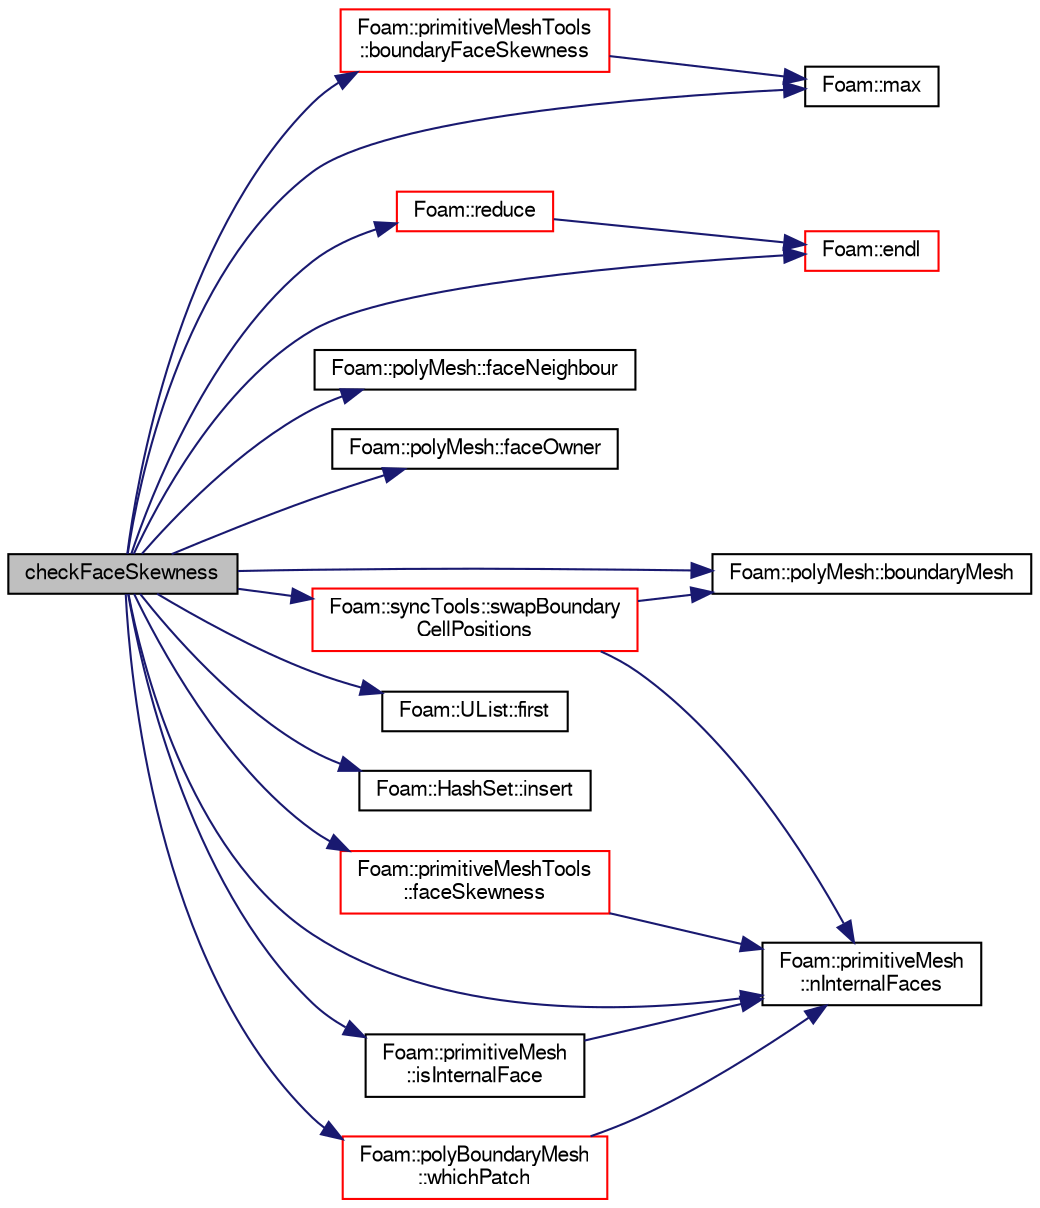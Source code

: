 digraph "checkFaceSkewness"
{
  bgcolor="transparent";
  edge [fontname="FreeSans",fontsize="10",labelfontname="FreeSans",labelfontsize="10"];
  node [fontname="FreeSans",fontsize="10",shape=record];
  rankdir="LR";
  Node1 [label="checkFaceSkewness",height=0.2,width=0.4,color="black", fillcolor="grey75", style="filled" fontcolor="black"];
  Node1 -> Node2 [color="midnightblue",fontsize="10",style="solid",fontname="FreeSans"];
  Node2 [label="Foam::primitiveMeshTools\l::boundaryFaceSkewness",height=0.2,width=0.4,color="red",URL="$a01913.html#adb50ddf90d75ce9d64beafa16e1ccf02",tooltip="Skewness of single boundary face. "];
  Node2 -> Node3 [color="midnightblue",fontsize="10",style="solid",fontname="FreeSans"];
  Node3 [label="Foam::max",height=0.2,width=0.4,color="black",URL="$a10237.html#ac993e906cf2774ae77e666bc24e81733"];
  Node1 -> Node4 [color="midnightblue",fontsize="10",style="solid",fontname="FreeSans"];
  Node4 [label="Foam::polyMesh::boundaryMesh",height=0.2,width=0.4,color="black",URL="$a01861.html#a6b7f5ba89250dbd7a1c6c7860ab60fe3",tooltip="Return boundary mesh. "];
  Node1 -> Node5 [color="midnightblue",fontsize="10",style="solid",fontname="FreeSans"];
  Node5 [label="Foam::endl",height=0.2,width=0.4,color="red",URL="$a10237.html#a2db8fe02a0d3909e9351bb4275b23ce4",tooltip="Add newline and flush stream. "];
  Node1 -> Node6 [color="midnightblue",fontsize="10",style="solid",fontname="FreeSans"];
  Node6 [label="Foam::polyMesh::faceNeighbour",height=0.2,width=0.4,color="black",URL="$a01861.html#ad03ef02786858ab9d5e2776a4731c77c",tooltip="Return face neighbour. "];
  Node1 -> Node7 [color="midnightblue",fontsize="10",style="solid",fontname="FreeSans"];
  Node7 [label="Foam::polyMesh::faceOwner",height=0.2,width=0.4,color="black",URL="$a01861.html#a6d4def83436c9aa4dc68e8e42c5cf268",tooltip="Return face owner. "];
  Node1 -> Node8 [color="midnightblue",fontsize="10",style="solid",fontname="FreeSans"];
  Node8 [label="Foam::primitiveMeshTools\l::faceSkewness",height=0.2,width=0.4,color="red",URL="$a01913.html#a3c5a5ea5f6eecbaf692582855583eff9",tooltip="Generate skewness field. "];
  Node8 -> Node9 [color="midnightblue",fontsize="10",style="solid",fontname="FreeSans"];
  Node9 [label="Foam::primitiveMesh\l::nInternalFaces",height=0.2,width=0.4,color="black",URL="$a01911.html#aa1eec60bd258a70018b8ffda0dced7bb"];
  Node1 -> Node10 [color="midnightblue",fontsize="10",style="solid",fontname="FreeSans"];
  Node10 [label="Foam::UList::first",height=0.2,width=0.4,color="black",URL="$a02659.html#a1c9828bc3de9502754d944c95a2ce0d9",tooltip="Return the first element of the list. "];
  Node1 -> Node11 [color="midnightblue",fontsize="10",style="solid",fontname="FreeSans"];
  Node11 [label="Foam::HashSet::insert",height=0.2,width=0.4,color="black",URL="$a00957.html#a49f0753d9652681fc3a81f59951a0ad7",tooltip="Insert a new entry. "];
  Node1 -> Node12 [color="midnightblue",fontsize="10",style="solid",fontname="FreeSans"];
  Node12 [label="Foam::primitiveMesh\l::isInternalFace",height=0.2,width=0.4,color="black",URL="$a01911.html#a836bb7ec097736e6d0c7903e486776a8",tooltip="Return true if given face label is internal to the mesh. "];
  Node12 -> Node9 [color="midnightblue",fontsize="10",style="solid",fontname="FreeSans"];
  Node1 -> Node3 [color="midnightblue",fontsize="10",style="solid",fontname="FreeSans"];
  Node1 -> Node9 [color="midnightblue",fontsize="10",style="solid",fontname="FreeSans"];
  Node1 -> Node13 [color="midnightblue",fontsize="10",style="solid",fontname="FreeSans"];
  Node13 [label="Foam::reduce",height=0.2,width=0.4,color="red",URL="$a10237.html#a7ffd6af4acc2eb9ba72ee296b5ecda23"];
  Node13 -> Node5 [color="midnightblue",fontsize="10",style="solid",fontname="FreeSans"];
  Node1 -> Node14 [color="midnightblue",fontsize="10",style="solid",fontname="FreeSans"];
  Node14 [label="Foam::syncTools::swapBoundary\lCellPositions",height=0.2,width=0.4,color="red",URL="$a02474.html#ae4912a4e02f0383f73363598c8cea12f",tooltip="Swap to obtain neighbour cell positions for all boundary faces. "];
  Node14 -> Node4 [color="midnightblue",fontsize="10",style="solid",fontname="FreeSans"];
  Node14 -> Node9 [color="midnightblue",fontsize="10",style="solid",fontname="FreeSans"];
  Node1 -> Node15 [color="midnightblue",fontsize="10",style="solid",fontname="FreeSans"];
  Node15 [label="Foam::polyBoundaryMesh\l::whichPatch",height=0.2,width=0.4,color="red",URL="$a01855.html#a6d7e875689c6272231ad4b60139b7324",tooltip="Return patch index for a given face label. "];
  Node15 -> Node9 [color="midnightblue",fontsize="10",style="solid",fontname="FreeSans"];
}
